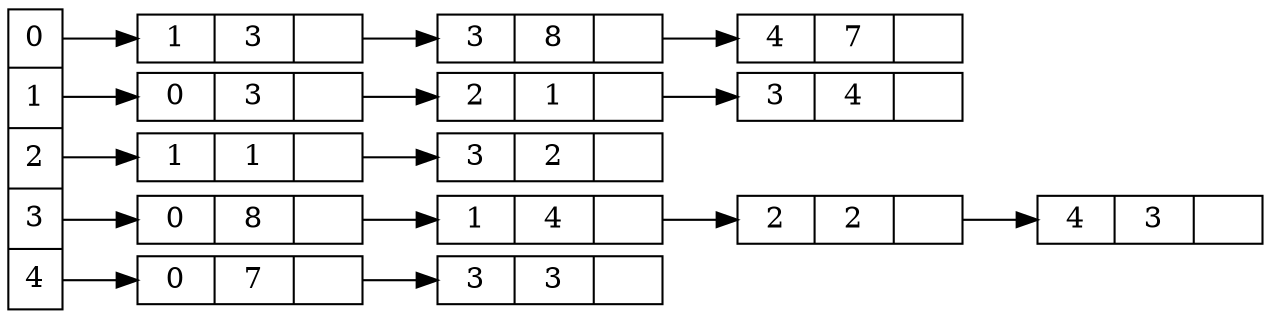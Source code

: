 digraph adj{
rankdir=LR
nodesep=0
	nodesep=.05;
	rankdir=LR;
	node [shape=record, width=.1, height=.1 ];
	node0 [label = " <f0> 0 | <f1> 1 | <f2> 2 | <f3> 3 | <f4> 4 ", height=2.0 ];
	node [width = 1.5];
	node1 [label = "{<p> 1 | 3 | <n> }"];
	node0:f0 -> node1:p;
	node2 [label = "{<p> 3 | 8 | <n> }"];
	node1:n -> node2:p;
	node3 [label = "{<p> 4 | 7 | <n> }"];
	node2:n -> node3:p;
	node4 [label = "{<p> 0 | 3 | <n> }"];
	node0:f1 -> node4:p;
	node5 [label = "{<p> 2 | 1 | <n> }"];
	node4:n -> node5:p;
	node6 [label = "{<p> 3 | 4 | <n> }"];
	node5:n -> node6:p;
	node7 [label = "{<p> 1 | 1 | <n> }"];
	node0:f2 -> node7:p;
	node8 [label = "{<p> 3 | 2 | <n> }"];
	node7:n -> node8:p;
	node9 [label = "{<p> 0 | 8 | <n> }"];
	node0:f3 -> node9:p;
	node10 [label = "{<p> 1 | 4 | <n> }"];
	node9:n -> node10:p;
	node11 [label = "{<p> 2 | 2 | <n> }"];
	node10:n -> node11:p;
	node12 [label = "{<p> 4 | 3 | <n> }"];
	node11:n -> node12:p;
	node13 [label = "{<p> 0 | 7 | <n> }"];
	node0:f4 -> node13:p;
	node14 [label = "{<p> 3 | 3 | <n> }"];
	node13:n -> node14:p;
}
